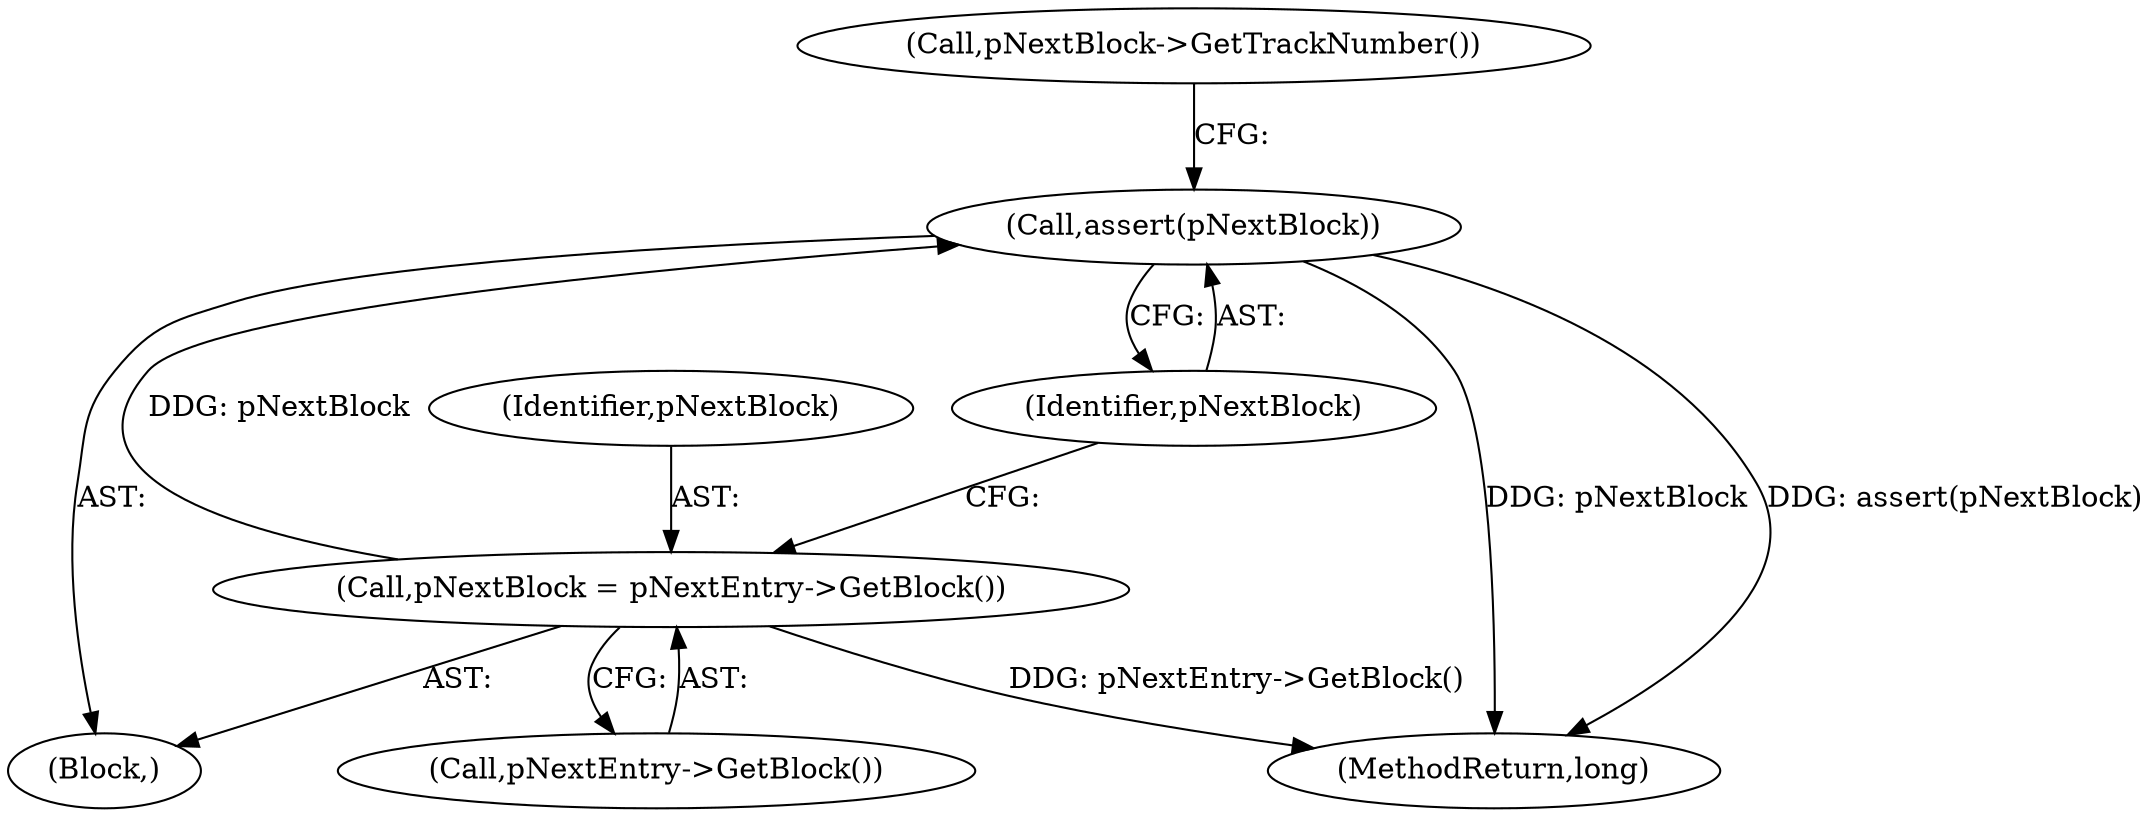 digraph "0_Android_cc274e2abe8b2a6698a5c47d8aa4bb45f1f9538d_21@API" {
"1000171" [label="(Call,assert(pNextBlock))"];
"1000168" [label="(Call,pNextBlock = pNextEntry->GetBlock())"];
"1000170" [label="(Call,pNextEntry->GetBlock())"];
"1000169" [label="(Identifier,pNextBlock)"];
"1000171" [label="(Call,assert(pNextBlock))"];
"1000175" [label="(Call,pNextBlock->GetTrackNumber())"];
"1000168" [label="(Call,pNextBlock = pNextEntry->GetBlock())"];
"1000167" [label="(Block,)"];
"1000252" [label="(MethodReturn,long)"];
"1000172" [label="(Identifier,pNextBlock)"];
"1000171" -> "1000167"  [label="AST: "];
"1000171" -> "1000172"  [label="CFG: "];
"1000172" -> "1000171"  [label="AST: "];
"1000175" -> "1000171"  [label="CFG: "];
"1000171" -> "1000252"  [label="DDG: pNextBlock"];
"1000171" -> "1000252"  [label="DDG: assert(pNextBlock)"];
"1000168" -> "1000171"  [label="DDG: pNextBlock"];
"1000168" -> "1000167"  [label="AST: "];
"1000168" -> "1000170"  [label="CFG: "];
"1000169" -> "1000168"  [label="AST: "];
"1000170" -> "1000168"  [label="AST: "];
"1000172" -> "1000168"  [label="CFG: "];
"1000168" -> "1000252"  [label="DDG: pNextEntry->GetBlock()"];
}
